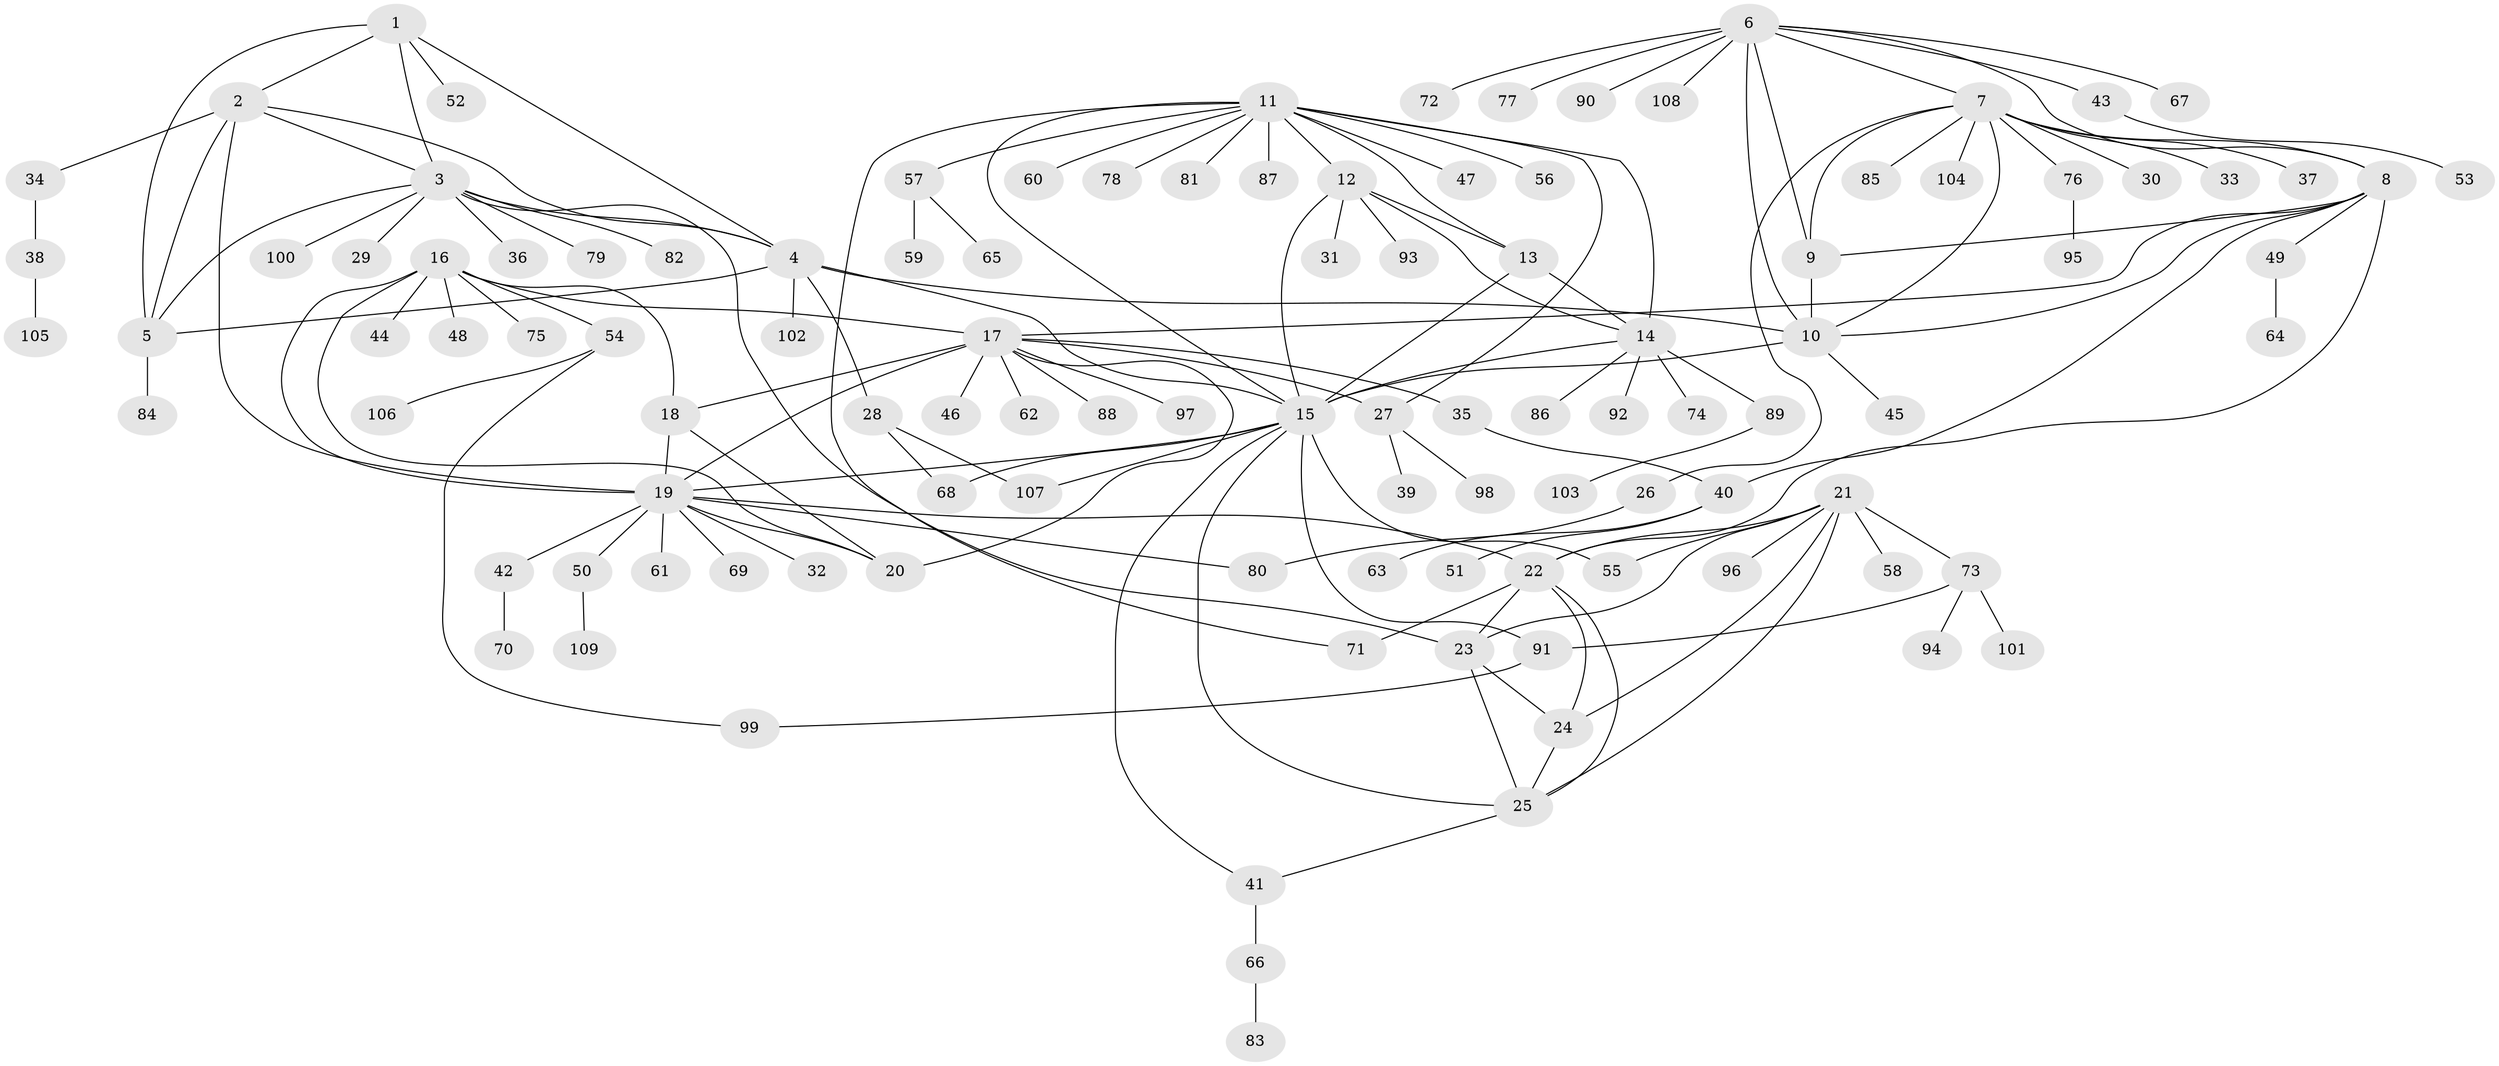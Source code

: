 // coarse degree distribution, {4: 0.06493506493506493, 6: 0.03896103896103896, 9: 0.03896103896103896, 7: 0.03896103896103896, 10: 0.012987012987012988, 8: 0.012987012987012988, 12: 0.025974025974025976, 5: 0.012987012987012988, 3: 0.07792207792207792, 11: 0.012987012987012988, 2: 0.14285714285714285, 1: 0.5194805194805194}
// Generated by graph-tools (version 1.1) at 2025/52/03/04/25 22:52:44]
// undirected, 109 vertices, 154 edges
graph export_dot {
  node [color=gray90,style=filled];
  1;
  2;
  3;
  4;
  5;
  6;
  7;
  8;
  9;
  10;
  11;
  12;
  13;
  14;
  15;
  16;
  17;
  18;
  19;
  20;
  21;
  22;
  23;
  24;
  25;
  26;
  27;
  28;
  29;
  30;
  31;
  32;
  33;
  34;
  35;
  36;
  37;
  38;
  39;
  40;
  41;
  42;
  43;
  44;
  45;
  46;
  47;
  48;
  49;
  50;
  51;
  52;
  53;
  54;
  55;
  56;
  57;
  58;
  59;
  60;
  61;
  62;
  63;
  64;
  65;
  66;
  67;
  68;
  69;
  70;
  71;
  72;
  73;
  74;
  75;
  76;
  77;
  78;
  79;
  80;
  81;
  82;
  83;
  84;
  85;
  86;
  87;
  88;
  89;
  90;
  91;
  92;
  93;
  94;
  95;
  96;
  97;
  98;
  99;
  100;
  101;
  102;
  103;
  104;
  105;
  106;
  107;
  108;
  109;
  1 -- 2;
  1 -- 3;
  1 -- 4;
  1 -- 5;
  1 -- 52;
  2 -- 3;
  2 -- 4;
  2 -- 5;
  2 -- 19;
  2 -- 34;
  3 -- 4;
  3 -- 5;
  3 -- 23;
  3 -- 29;
  3 -- 36;
  3 -- 79;
  3 -- 82;
  3 -- 100;
  4 -- 5;
  4 -- 10;
  4 -- 15;
  4 -- 28;
  4 -- 102;
  5 -- 84;
  6 -- 7;
  6 -- 8;
  6 -- 9;
  6 -- 10;
  6 -- 43;
  6 -- 67;
  6 -- 72;
  6 -- 77;
  6 -- 90;
  6 -- 108;
  7 -- 8;
  7 -- 9;
  7 -- 10;
  7 -- 26;
  7 -- 30;
  7 -- 33;
  7 -- 37;
  7 -- 76;
  7 -- 85;
  7 -- 104;
  8 -- 9;
  8 -- 10;
  8 -- 17;
  8 -- 22;
  8 -- 40;
  8 -- 49;
  9 -- 10;
  10 -- 15;
  10 -- 45;
  11 -- 12;
  11 -- 13;
  11 -- 14;
  11 -- 15;
  11 -- 27;
  11 -- 47;
  11 -- 56;
  11 -- 57;
  11 -- 60;
  11 -- 71;
  11 -- 78;
  11 -- 81;
  11 -- 87;
  12 -- 13;
  12 -- 14;
  12 -- 15;
  12 -- 31;
  12 -- 93;
  13 -- 14;
  13 -- 15;
  14 -- 15;
  14 -- 74;
  14 -- 86;
  14 -- 89;
  14 -- 92;
  15 -- 19;
  15 -- 25;
  15 -- 41;
  15 -- 55;
  15 -- 68;
  15 -- 91;
  15 -- 107;
  16 -- 17;
  16 -- 18;
  16 -- 19;
  16 -- 20;
  16 -- 44;
  16 -- 48;
  16 -- 54;
  16 -- 75;
  17 -- 18;
  17 -- 19;
  17 -- 20;
  17 -- 27;
  17 -- 35;
  17 -- 46;
  17 -- 62;
  17 -- 88;
  17 -- 97;
  18 -- 19;
  18 -- 20;
  19 -- 20;
  19 -- 22;
  19 -- 32;
  19 -- 42;
  19 -- 50;
  19 -- 61;
  19 -- 69;
  19 -- 80;
  21 -- 22;
  21 -- 23;
  21 -- 24;
  21 -- 25;
  21 -- 55;
  21 -- 58;
  21 -- 73;
  21 -- 96;
  22 -- 23;
  22 -- 24;
  22 -- 25;
  22 -- 71;
  23 -- 24;
  23 -- 25;
  24 -- 25;
  25 -- 41;
  26 -- 80;
  27 -- 39;
  27 -- 98;
  28 -- 68;
  28 -- 107;
  34 -- 38;
  35 -- 40;
  38 -- 105;
  40 -- 51;
  40 -- 63;
  41 -- 66;
  42 -- 70;
  43 -- 53;
  49 -- 64;
  50 -- 109;
  54 -- 99;
  54 -- 106;
  57 -- 59;
  57 -- 65;
  66 -- 83;
  73 -- 91;
  73 -- 94;
  73 -- 101;
  76 -- 95;
  89 -- 103;
  91 -- 99;
}
